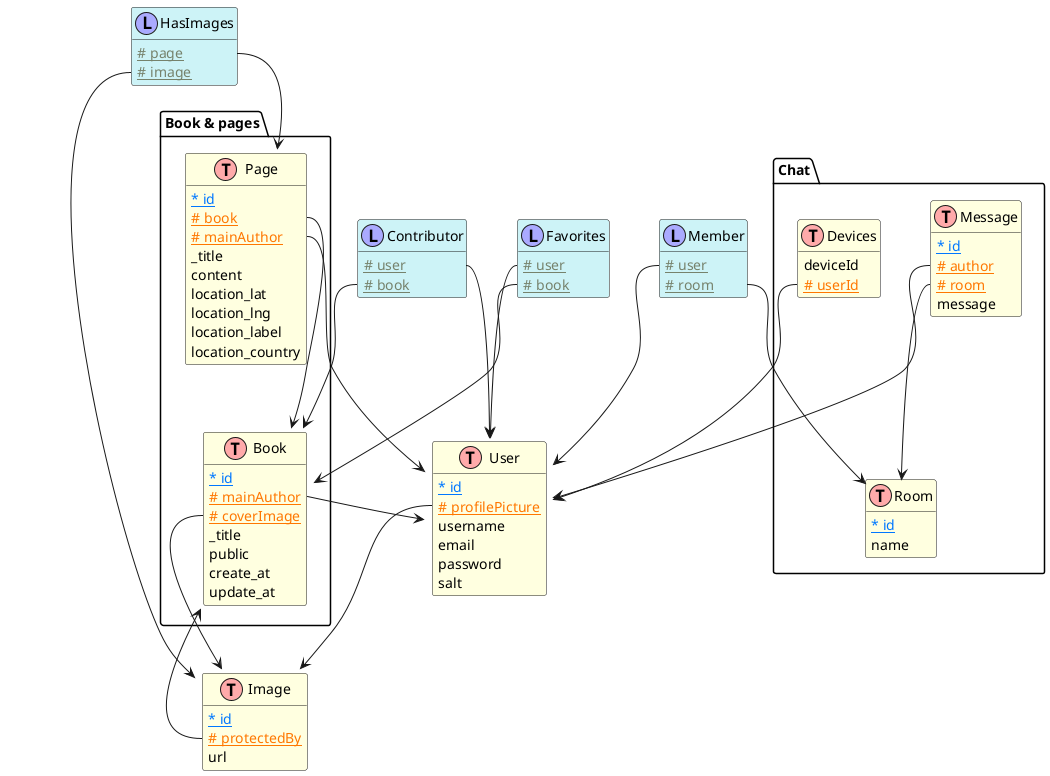 @startuml MCD

!define table(x) class x <<table>><< (T,#FFAAAA) >>
!define link(x) class x <<link>><< (L,#AAAAFF) >>
!define primary_key(x) <color #0077ff><u>* x</u>
!define foreign_key(x) <color #ff7700><u># x</u>
!define link_key(x) <color #76826c><u># x</u>
hide methods
hide stereotypes

skinparam class {
    BackgroundColor<<link>> #cdf3f7
    BackgroundColor<<table>> LightYellow
}

package "Book & pages"  {
    table(Book) {
        primary_key(id)
        foreign_key(mainAuthor)
        foreign_key(coverImage)
        _title
        public
        create_at
        update_at
    }
    table(Page) {
        primary_key(id)
        foreign_key(book)
        foreign_key(mainAuthor)
        _title
        content
        location_lat
        location_lng
        location_label
        location_country
    }
}

package "Chat" {
    table(Room) {
        primary_key(id)
        name
    }

    table(Message) {
        primary_key(id)
        foreign_key(author)
        foreign_key(room)
        message
    }

    table(Devices) {
        deviceId
        foreign_key(userId)
    }
}

table(Image) {
    primary_key(id)
    foreign_key(protectedBy)
    url
}

table(User) {
    primary_key(id)
    foreign_key(profilePicture)
    username
    email
    password
    salt
}


link(Member) {
    link_key(user)
    link_key(room)
}

link(Contributor) {
    link_key(user)
    link_key(book)
}

link(HasImages) {
    link_key(page)
    link_key(image)
}

link(Favorites) {
    link_key(user)
    link_key(book)
}


User::profilePicture --> Image
Message::room --> Room
Page::book --> Book
Book::mainAuthor --> User
Book::coverImage --> Image
Page::mainAuthor --> User
Member::user --> User
Member::room --> Room
Message::author --> User
HasImages::page --> Page
HasImages::image --> Image
Contributor::user --> User
Contributor::book --> Book
Image::protectedBy --> Book
Favorites::user --> User
Favorites::book --> Book
Devices::userId --> User




@enduml